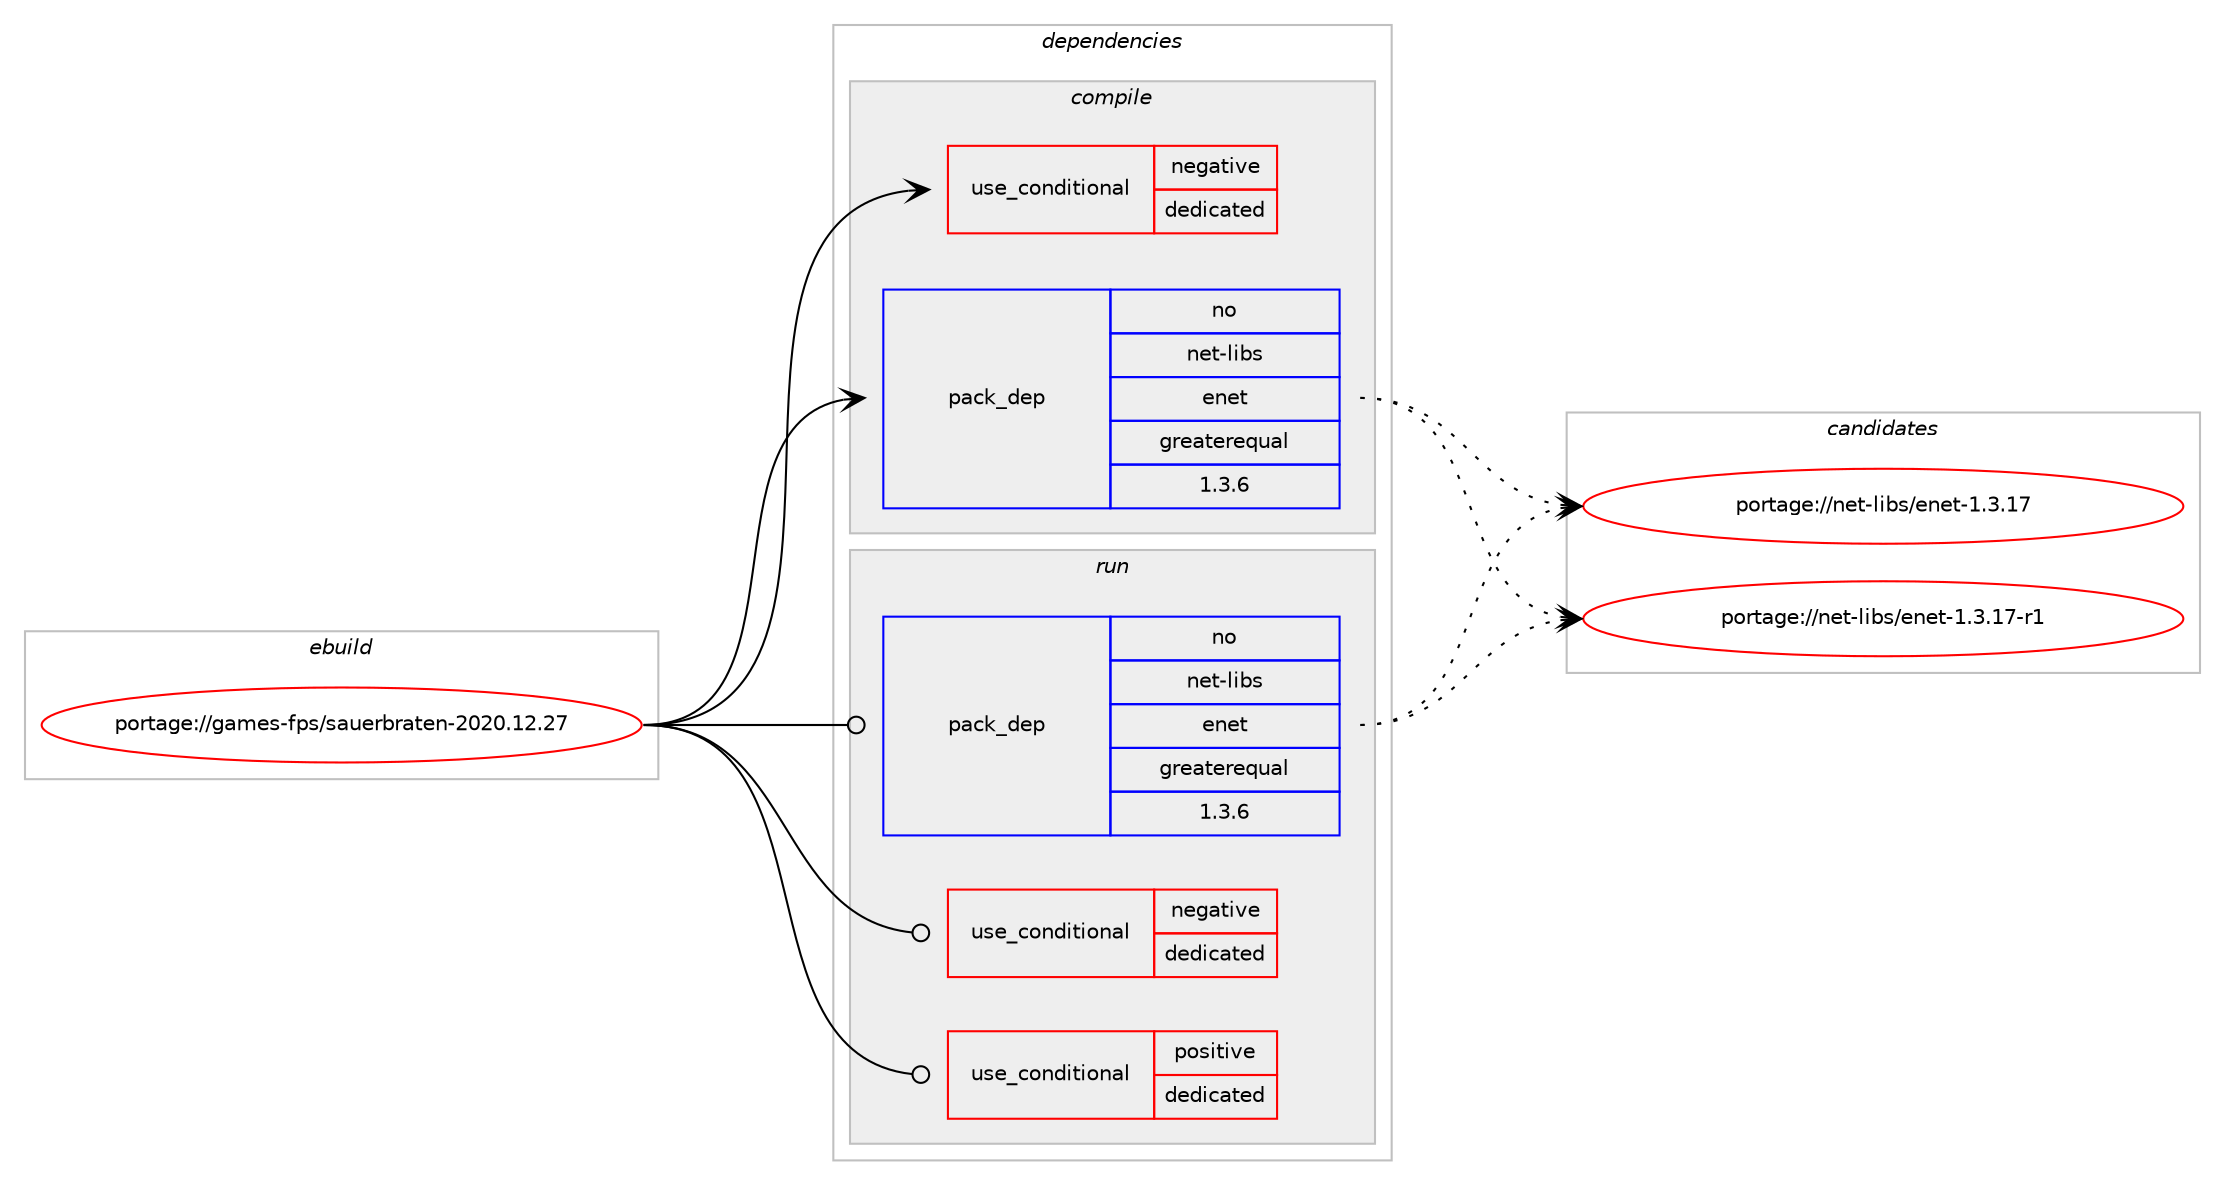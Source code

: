 digraph prolog {

# *************
# Graph options
# *************

newrank=true;
concentrate=true;
compound=true;
graph [rankdir=LR,fontname=Helvetica,fontsize=10,ranksep=1.5];#, ranksep=2.5, nodesep=0.2];
edge  [arrowhead=vee];
node  [fontname=Helvetica,fontsize=10];

# **********
# The ebuild
# **********

subgraph cluster_leftcol {
color=gray;
rank=same;
label=<<i>ebuild</i>>;
id [label="portage://games-fps/sauerbraten-2020.12.27", color=red, width=4, href="../games-fps/sauerbraten-2020.12.27.svg"];
}

# ****************
# The dependencies
# ****************

subgraph cluster_midcol {
color=gray;
label=<<i>dependencies</i>>;
subgraph cluster_compile {
fillcolor="#eeeeee";
style=filled;
label=<<i>compile</i>>;
subgraph cond62602 {
dependency115684 [label=<<TABLE BORDER="0" CELLBORDER="1" CELLSPACING="0" CELLPADDING="4"><TR><TD ROWSPAN="3" CELLPADDING="10">use_conditional</TD></TR><TR><TD>negative</TD></TR><TR><TD>dedicated</TD></TR></TABLE>>, shape=none, color=red];
# *** BEGIN UNKNOWN DEPENDENCY TYPE (TODO) ***
# dependency115684 -> package_dependency(portage://games-fps/sauerbraten-2020.12.27,install,no,media-libs,libsdl2,none,[,,],[],[use(enable(X),none),use(enable(opengl),none)])
# *** END UNKNOWN DEPENDENCY TYPE (TODO) ***

# *** BEGIN UNKNOWN DEPENDENCY TYPE (TODO) ***
# dependency115684 -> package_dependency(portage://games-fps/sauerbraten-2020.12.27,install,no,media-libs,sdl2-image,none,[,,],[],[])
# *** END UNKNOWN DEPENDENCY TYPE (TODO) ***

# *** BEGIN UNKNOWN DEPENDENCY TYPE (TODO) ***
# dependency115684 -> package_dependency(portage://games-fps/sauerbraten-2020.12.27,install,no,media-libs,sdl2-mixer,none,[,,],[],[])
# *** END UNKNOWN DEPENDENCY TYPE (TODO) ***

# *** BEGIN UNKNOWN DEPENDENCY TYPE (TODO) ***
# dependency115684 -> package_dependency(portage://games-fps/sauerbraten-2020.12.27,install,no,virtual,opengl,none,[,,],[],[])
# *** END UNKNOWN DEPENDENCY TYPE (TODO) ***

# *** BEGIN UNKNOWN DEPENDENCY TYPE (TODO) ***
# dependency115684 -> package_dependency(portage://games-fps/sauerbraten-2020.12.27,install,no,virtual,glu,none,[,,],[],[])
# *** END UNKNOWN DEPENDENCY TYPE (TODO) ***

# *** BEGIN UNKNOWN DEPENDENCY TYPE (TODO) ***
# dependency115684 -> package_dependency(portage://games-fps/sauerbraten-2020.12.27,install,no,x11-libs,libX11,none,[,,],[],[])
# *** END UNKNOWN DEPENDENCY TYPE (TODO) ***

}
id:e -> dependency115684:w [weight=20,style="solid",arrowhead="vee"];
# *** BEGIN UNKNOWN DEPENDENCY TYPE (TODO) ***
# id -> package_dependency(portage://games-fps/sauerbraten-2020.12.27,install,no,dev-util,desktop-file-utils,none,[,,],[],[])
# *** END UNKNOWN DEPENDENCY TYPE (TODO) ***

subgraph pack51599 {
dependency115685 [label=<<TABLE BORDER="0" CELLBORDER="1" CELLSPACING="0" CELLPADDING="4" WIDTH="220"><TR><TD ROWSPAN="6" CELLPADDING="30">pack_dep</TD></TR><TR><TD WIDTH="110">no</TD></TR><TR><TD>net-libs</TD></TR><TR><TD>enet</TD></TR><TR><TD>greaterequal</TD></TR><TR><TD>1.3.6</TD></TR></TABLE>>, shape=none, color=blue];
}
id:e -> dependency115685:w [weight=20,style="solid",arrowhead="vee"];
# *** BEGIN UNKNOWN DEPENDENCY TYPE (TODO) ***
# id -> package_dependency(portage://games-fps/sauerbraten-2020.12.27,install,no,sys-libs,zlib,none,[,,],[],[])
# *** END UNKNOWN DEPENDENCY TYPE (TODO) ***

# *** BEGIN UNKNOWN DEPENDENCY TYPE (TODO) ***
# id -> package_dependency(portage://games-fps/sauerbraten-2020.12.27,install,no,x11-misc,shared-mime-info,none,[,,],[],[])
# *** END UNKNOWN DEPENDENCY TYPE (TODO) ***

}
subgraph cluster_compileandrun {
fillcolor="#eeeeee";
style=filled;
label=<<i>compile and run</i>>;
}
subgraph cluster_run {
fillcolor="#eeeeee";
style=filled;
label=<<i>run</i>>;
subgraph cond62603 {
dependency115686 [label=<<TABLE BORDER="0" CELLBORDER="1" CELLSPACING="0" CELLPADDING="4"><TR><TD ROWSPAN="3" CELLPADDING="10">use_conditional</TD></TR><TR><TD>negative</TD></TR><TR><TD>dedicated</TD></TR></TABLE>>, shape=none, color=red];
# *** BEGIN UNKNOWN DEPENDENCY TYPE (TODO) ***
# dependency115686 -> package_dependency(portage://games-fps/sauerbraten-2020.12.27,run,no,media-libs,libsdl2,none,[,,],[],[use(enable(X),none),use(enable(opengl),none)])
# *** END UNKNOWN DEPENDENCY TYPE (TODO) ***

# *** BEGIN UNKNOWN DEPENDENCY TYPE (TODO) ***
# dependency115686 -> package_dependency(portage://games-fps/sauerbraten-2020.12.27,run,no,media-libs,sdl2-image,none,[,,],[],[])
# *** END UNKNOWN DEPENDENCY TYPE (TODO) ***

# *** BEGIN UNKNOWN DEPENDENCY TYPE (TODO) ***
# dependency115686 -> package_dependency(portage://games-fps/sauerbraten-2020.12.27,run,no,media-libs,sdl2-mixer,none,[,,],[],[])
# *** END UNKNOWN DEPENDENCY TYPE (TODO) ***

# *** BEGIN UNKNOWN DEPENDENCY TYPE (TODO) ***
# dependency115686 -> package_dependency(portage://games-fps/sauerbraten-2020.12.27,run,no,virtual,opengl,none,[,,],[],[])
# *** END UNKNOWN DEPENDENCY TYPE (TODO) ***

# *** BEGIN UNKNOWN DEPENDENCY TYPE (TODO) ***
# dependency115686 -> package_dependency(portage://games-fps/sauerbraten-2020.12.27,run,no,virtual,glu,none,[,,],[],[])
# *** END UNKNOWN DEPENDENCY TYPE (TODO) ***

# *** BEGIN UNKNOWN DEPENDENCY TYPE (TODO) ***
# dependency115686 -> package_dependency(portage://games-fps/sauerbraten-2020.12.27,run,no,x11-libs,libX11,none,[,,],[],[])
# *** END UNKNOWN DEPENDENCY TYPE (TODO) ***

}
id:e -> dependency115686:w [weight=20,style="solid",arrowhead="odot"];
subgraph cond62604 {
dependency115687 [label=<<TABLE BORDER="0" CELLBORDER="1" CELLSPACING="0" CELLPADDING="4"><TR><TD ROWSPAN="3" CELLPADDING="10">use_conditional</TD></TR><TR><TD>positive</TD></TR><TR><TD>dedicated</TD></TR></TABLE>>, shape=none, color=red];
# *** BEGIN UNKNOWN DEPENDENCY TYPE (TODO) ***
# dependency115687 -> package_dependency(portage://games-fps/sauerbraten-2020.12.27,run,no,acct-user,sauerbraten,none,[,,],[],[])
# *** END UNKNOWN DEPENDENCY TYPE (TODO) ***

}
id:e -> dependency115687:w [weight=20,style="solid",arrowhead="odot"];
# *** BEGIN UNKNOWN DEPENDENCY TYPE (TODO) ***
# id -> package_dependency(portage://games-fps/sauerbraten-2020.12.27,run,no,acct-group,sauerbraten,none,[,,],[],[])
# *** END UNKNOWN DEPENDENCY TYPE (TODO) ***

subgraph pack51600 {
dependency115688 [label=<<TABLE BORDER="0" CELLBORDER="1" CELLSPACING="0" CELLPADDING="4" WIDTH="220"><TR><TD ROWSPAN="6" CELLPADDING="30">pack_dep</TD></TR><TR><TD WIDTH="110">no</TD></TR><TR><TD>net-libs</TD></TR><TR><TD>enet</TD></TR><TR><TD>greaterequal</TD></TR><TR><TD>1.3.6</TD></TR></TABLE>>, shape=none, color=blue];
}
id:e -> dependency115688:w [weight=20,style="solid",arrowhead="odot"];
# *** BEGIN UNKNOWN DEPENDENCY TYPE (TODO) ***
# id -> package_dependency(portage://games-fps/sauerbraten-2020.12.27,run,no,sys-libs,zlib,none,[,,],[],[])
# *** END UNKNOWN DEPENDENCY TYPE (TODO) ***

}
}

# **************
# The candidates
# **************

subgraph cluster_choices {
rank=same;
color=gray;
label=<<i>candidates</i>>;

subgraph choice51599 {
color=black;
nodesep=1;
choice11010111645108105981154710111010111645494651464955 [label="portage://net-libs/enet-1.3.17", color=red, width=4,href="../net-libs/enet-1.3.17.svg"];
choice110101116451081059811547101110101116454946514649554511449 [label="portage://net-libs/enet-1.3.17-r1", color=red, width=4,href="../net-libs/enet-1.3.17-r1.svg"];
dependency115685:e -> choice11010111645108105981154710111010111645494651464955:w [style=dotted,weight="100"];
dependency115685:e -> choice110101116451081059811547101110101116454946514649554511449:w [style=dotted,weight="100"];
}
subgraph choice51600 {
color=black;
nodesep=1;
choice11010111645108105981154710111010111645494651464955 [label="portage://net-libs/enet-1.3.17", color=red, width=4,href="../net-libs/enet-1.3.17.svg"];
choice110101116451081059811547101110101116454946514649554511449 [label="portage://net-libs/enet-1.3.17-r1", color=red, width=4,href="../net-libs/enet-1.3.17-r1.svg"];
dependency115688:e -> choice11010111645108105981154710111010111645494651464955:w [style=dotted,weight="100"];
dependency115688:e -> choice110101116451081059811547101110101116454946514649554511449:w [style=dotted,weight="100"];
}
}

}
